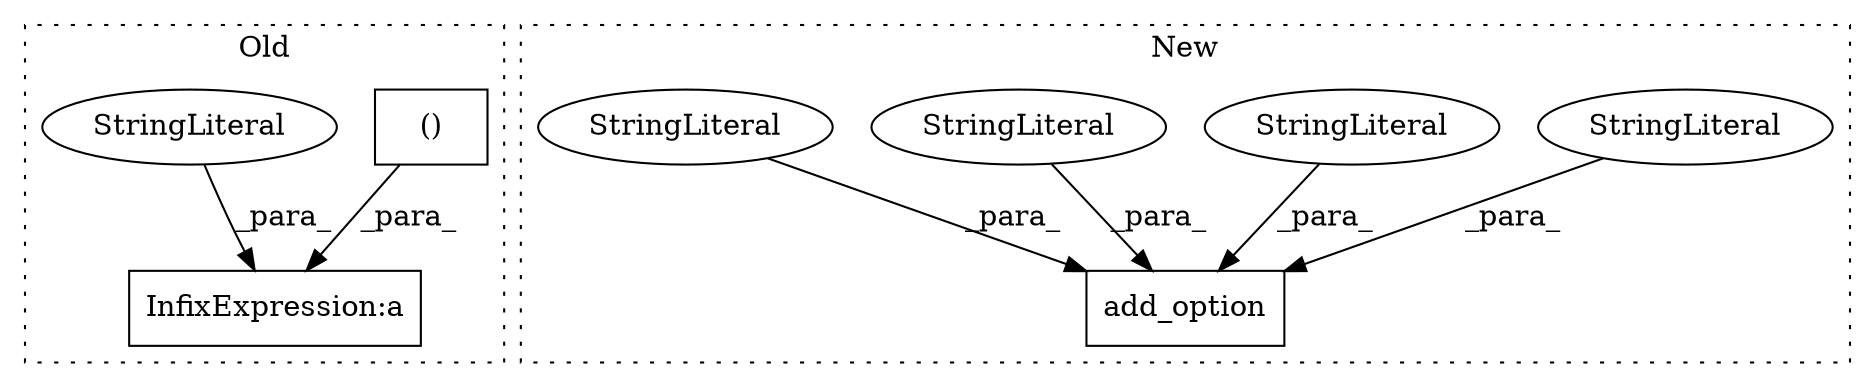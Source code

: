 digraph G {
subgraph cluster0 {
1 [label="()" a="106" s="1338" l="38" shape="box"];
3 [label="InfixExpression:a" a="27" s="1330" l="8" shape="box"];
5 [label="StringLiteral" a="45" s="1282" l="48" shape="ellipse"];
label = "Old";
style="dotted";
}
subgraph cluster1 {
2 [label="add_option" a="32" s="510,597" l="11,1" shape="box"];
4 [label="StringLiteral" a="45" s="544" l="12" shape="ellipse"];
6 [label="StringLiteral" a="45" s="521" l="4" shape="ellipse"];
7 [label="StringLiteral" a="45" s="573" l="24" shape="ellipse"];
8 [label="StringLiteral" a="45" s="526" l="17" shape="ellipse"];
label = "New";
style="dotted";
}
1 -> 3 [label="_para_"];
4 -> 2 [label="_para_"];
5 -> 3 [label="_para_"];
6 -> 2 [label="_para_"];
7 -> 2 [label="_para_"];
8 -> 2 [label="_para_"];
}